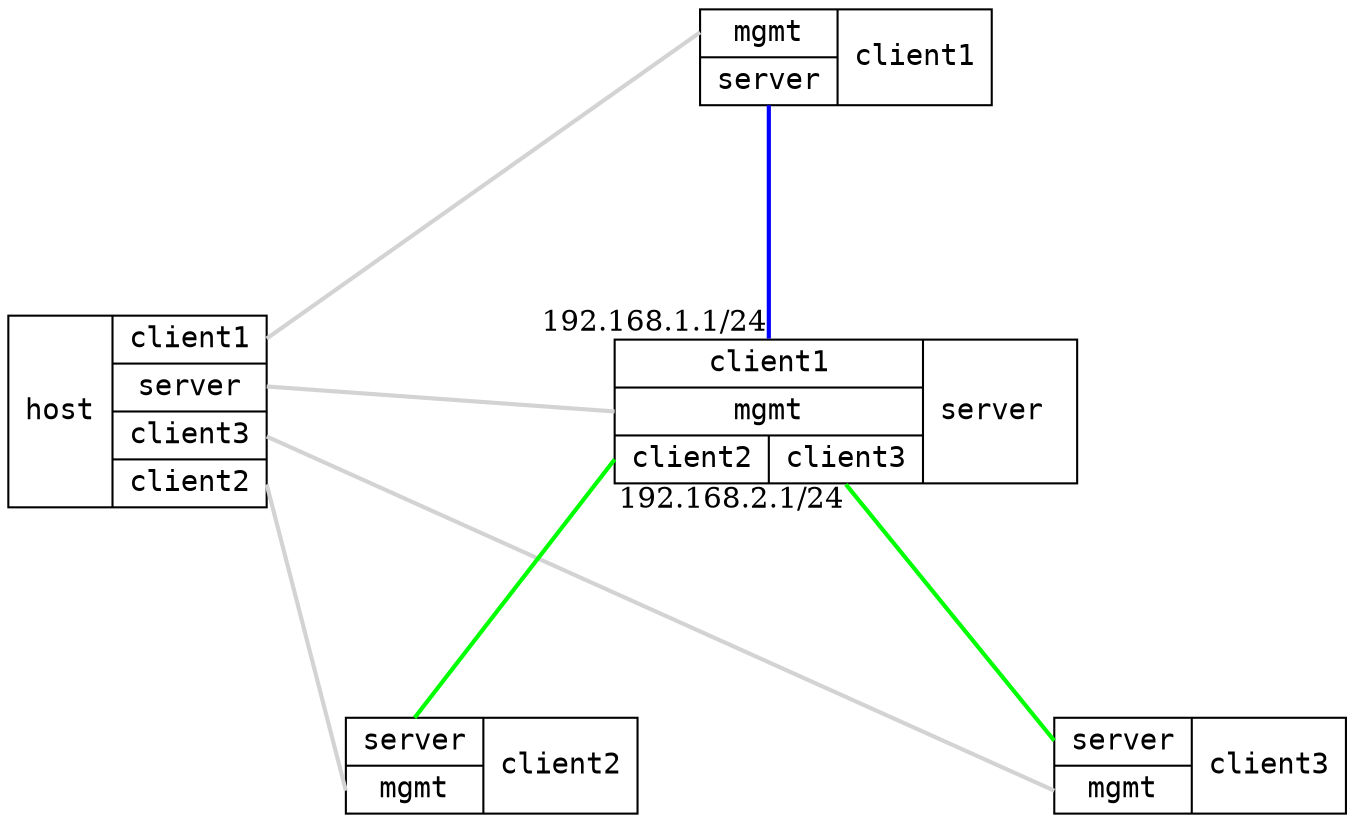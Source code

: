 graph "server subnets" {
	layout="neato";
	overlap="false";
	esep="+40";

        node [shape=record, fontname="DejaVu Sans Mono, Book"];
	edge [color="cornflowerblue", penwidth="2", fontname="DejaVu Serif, Book"];

	host [
	    label="host | { <client1> client1 | <server> server | <client3> client3  | <client2> client2 }",
	    pos="0,120!",
	    requires="controller",
	];

        client1 [
	    label="{ <mgmt> mgmt | <server> server} | client1",
	    pos="20,130!",

	    requires="infix",
	];

	server [
	    label="{ <client1> client1 | <mgmt> mgmt | { <client2> client2 | <client3> client3 }  } | server&nbsp;",
	    pos="20,120!",

	    requires="infix",
	];

        client2 [
	    label="{ <server> server | <mgmt> mgmt } | client2",
	    pos="10,110!",

	    requires="infix",
	];

        client3 [
	    label="{ <server> server | <mgmt> mgmt } | client3",
	    pos="30,110!",

	    requires="infix",
	];

        host:server  -- server:mgmt  [requires="mgmt", color=lightgrey]
	host:client1 -- client1:mgmt [requires="mgmt", color=lightgrey]
	host:client2 -- client2:mgmt [requires="mgmt", color=lightgrey]
	host:client3 -- client3:mgmt [requires="mgmt", color=lightgrey]

	server:client1 -- client1:server [color=blue,  fontcolor=black, taillabel="192.168.1.1/24"]
	server:client2 -- client2:server [color=green]
	server:client3 -- client3:server [color=green, fontcolor=black, taillabel="192.168.2.1/24"]
}
